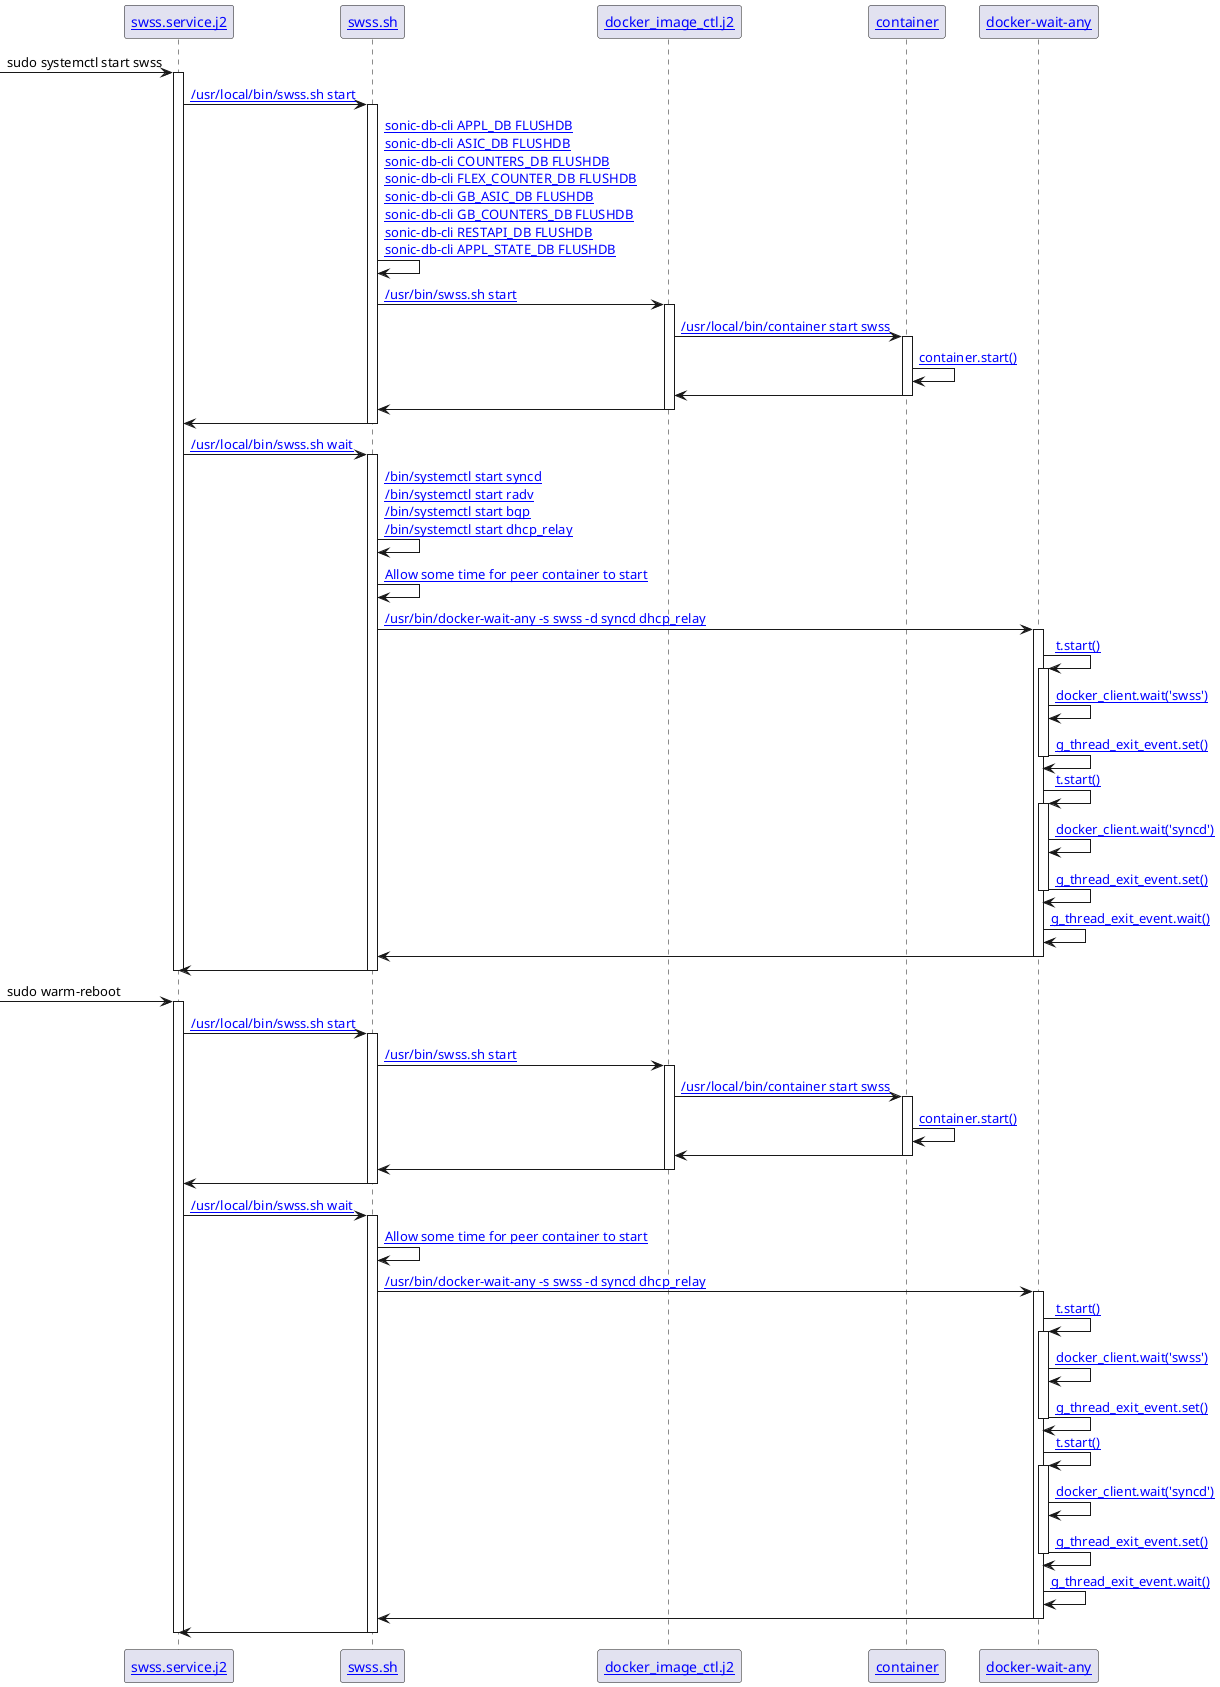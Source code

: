 @startuml
' Online Server: https://www.plantuml.com/plantuml/uml/SyfFKj2rKt3CoKnELR1Io4ZDoSa70000
' Basic examples: https://plantuml.com/sequence-diagram#5e05164bff244555
' Declaring participant: https://plantuml.com/sequence-diagram#5d2ed256d73a7298
' Message to Self: https://plantuml.com/sequence-diagram#f5050860884ddf31
' Lifeline Activation and Destruction: https://plantuml.com/sequence-diagram#5cc0040514e70f7b
' Incoming and outgoing messages: https://plantuml.com/sequence-diagram#05984b1743e67542
' Comments: https://plantuml.com/commons#8413c683b4b27cc3

participant "[[https://github.com/sonic-net/sonic-buildimage/blob/df4312f7ef4b8b808320be3df9c09c84b4a3e423/files/build_templates/per_namespace/swss.service.j2 swss.service.j2]]" as swss.service.j2
participant "[[https://github.com/sonic-net/sonic-buildimage/blob/df4312f7ef4b8b808320be3df9c09c84b4a3e423/files/scripts/swss.sh swss.sh]]" as swss.sh
participant "[[https://github.com/sonic-net/sonic-buildimage/blob/df4312f7ef4b8b808320be3df9c09c84b4a3e423/files/build_templates/docker_image_ctl.j2 docker_image_ctl.j2]]" as docker_image_ctl.j2
participant "[[https://github.com/sonic-net/sonic-buildimage/blob/df4312f7ef4b8b808320be3df9c09c84b4a3e423/src/sonic-ctrmgrd/ctrmgr/container container]]" as container
participant "[[https://github.com/sonic-net/sonic-buildimage/blob/df4312f7ef4b8b808320be3df9c09c84b4a3e423/files/image_config/misc/docker-wait-any docker-wait-any]]" as dockerwaitany

[-> swss.service.j2: sudo systemctl start swss
activate swss.service.j2
swss.service.j2 -> swss.sh: [[https://github.com/sonic-net/sonic-buildimage/blob/df4312f7ef4b8b808320be3df9c09c84b4a3e423/files/build_templates/per_namespace/swss.service.j2#L24 /usr/local/bin/swss.sh start]]
activate swss.sh
swss.sh -> swss.sh: [[https://github.com/sonic-net/sonic-buildimage/blob/df4312f7ef4b8b808320be3df9c09c84b4a3e423/files/scripts/swss.sh#L169-L179 sonic-db-cli APPL_DB FLUSHDB\nsonic-db-cli ASIC_DB FLUSHDB\nsonic-db-cli COUNTERS_DB FLUSHDB\nsonic-db-cli FLEX_COUNTER_DB FLUSHDB\nsonic-db-cli GB_ASIC_DB FLUSHDB\nsonic-db-cli GB_COUNTERS_DB FLUSHDB\nsonic-db-cli RESTAPI_DB FLUSHDB\nsonic-db-cli APPL_STATE_DB FLUSHDB]]
swss.sh -> docker_image_ctl.j2: [[https://github.com/sonic-net/sonic-buildimage/blob/df4312f7ef4b8b808320be3df9c09c84b4a3e423/files/scripts/swss.sh#L186 /usr/bin/swss.sh start]]
activate docker_image_ctl.j2
docker_image_ctl.j2 -> container: [[https://github.com/sonic-net/sonic-buildimage/blob/df4312f7ef4b8b808320be3df9c09c84b4a3e423/files/build_templates/docker_image_ctl.j2#L351 /usr/local/bin/container start swss]]
activate container
container -> container: [[https://github.com/sonic-net/sonic-buildimage/blob/df4312f7ef4b8b808320be3df9c09c84b4a3e423/src/sonic-ctrmgrd/ctrmgr/container#L125 container.start()]]
docker_image_ctl.j2 <- container
deactivate container
swss.sh <- docker_image_ctl.j2
deactivate docker_image_ctl.j2
swss.service.j2 <- swss.sh
deactivate swss.sh
swss.service.j2 -> swss.sh: [[https://github.com/sonic-net/sonic-buildimage/blob/df4312f7ef4b8b808320be3df9c09c84b4a3e423/files/build_templates/per_namespace/swss.service.j2#L25 /usr/local/bin/swss.sh wait]]
activate swss.sh
swss.sh -> swss.sh: [[https://github.com/sonic-net/sonic-buildimage/blob/df4312f7ef4b8b808320be3df9c09c84b4a3e423/files/scripts/swss.sh#L113-L129 /bin/systemctl start syncd\n/bin/systemctl start radv\n/bin/systemctl start bgp\n/bin/systemctl start dhcp_relay]]
swss.sh -> swss.sh: [[https://github.com/sonic-net/sonic-buildimage/blob/df4312f7ef4b8b808320be3df9c09c84b4a3e423/files/scripts/swss.sh#L209-L243 Allow some time for peer container to start]]
swss.sh -> dockerwaitany: [[https://github.com/sonic-net/sonic-buildimage/blob/df4312f7ef4b8b808320be3df9c09c84b4a3e423/files/scripts/swss.sh#L258 /usr/bin/docker-wait-any -s swss -d syncd dhcp_relay]]
activate dockerwaitany
dockerwaitany -> dockerwaitany: [[https://github.com/sonic-net/sonic-buildimage/blob/df4312f7ef4b8b808320be3df9c09c84b4a3e423/files/image_config/misc/docker-wait-any#L100 t.start()]]
activate dockerwaitany
dockerwaitany -> dockerwaitany: [[https://github.com/sonic-net/sonic-buildimage/blob/df4312f7ef4b8b808320be3df9c09c84b4a3e423/files/image_config/misc/docker-wait-any#L52 docker_client.wait('swss')]]
dockerwaitany -> dockerwaitany: [[https://github.com/sonic-net/sonic-buildimage/blob/df4312f7ef4b8b808320be3df9c09c84b4a3e423/files/image_config/misc/docker-wait-any#L63 g_thread_exit_event.set()]]
deactivate dockerwaitany
dockerwaitany -> dockerwaitany: [[https://github.com/sonic-net/sonic-buildimage/blob/df4312f7ef4b8b808320be3df9c09c84b4a3e423/files/image_config/misc/docker-wait-any#L100 t.start()]]
activate dockerwaitany
dockerwaitany -> dockerwaitany: [[https://github.com/sonic-net/sonic-buildimage/blob/df4312f7ef4b8b808320be3df9c09c84b4a3e423/files/image_config/misc/docker-wait-any#L52 docker_client.wait('syncd')]]
dockerwaitany -> dockerwaitany: [[https://github.com/sonic-net/sonic-buildimage/blob/df4312f7ef4b8b808320be3df9c09c84b4a3e423/files/image_config/misc/docker-wait-any#L63 g_thread_exit_event.set()]]
deactivate dockerwaitany
dockerwaitany -> dockerwaitany: [[https://github.com/sonic-net/sonic-buildimage/blob/df4312f7ef4b8b808320be3df9c09c84b4a3e423/files/image_config/misc/docker-wait-any#L104 g_thread_exit_event.wait()]]
swss.sh <- dockerwaitany
deactivate dockerwaitany
swss.service.j2 <- swss.sh
deactivate swss.sh
deactivate swss.service.j2
[-> swss.service.j2: sudo warm-reboot
activate swss.service.j2
swss.service.j2 -> swss.sh: [[https://github.com/sonic-net/sonic-buildimage/blob/df4312f7ef4b8b808320be3df9c09c84b4a3e423/files/build_templates/per_namespace/swss.service.j2#L24 /usr/local/bin/swss.sh start]]
activate swss.sh
swss.sh -> docker_image_ctl.j2: [[https://github.com/sonic-net/sonic-buildimage/blob/df4312f7ef4b8b808320be3df9c09c84b4a3e423/files/scripts/swss.sh#L186 /usr/bin/swss.sh start]]
activate docker_image_ctl.j2
docker_image_ctl.j2 -> container: [[https://github.com/sonic-net/sonic-buildimage/blob/df4312f7ef4b8b808320be3df9c09c84b4a3e423/files/build_templates/docker_image_ctl.j2#L351 /usr/local/bin/container start swss]]
activate container
container -> container: [[https://github.com/sonic-net/sonic-buildimage/blob/df4312f7ef4b8b808320be3df9c09c84b4a3e423/src/sonic-ctrmgrd/ctrmgr/container#L125 container.start()]]
docker_image_ctl.j2 <- container
deactivate container
swss.sh <- docker_image_ctl.j2
deactivate docker_image_ctl.j2
swss.service.j2 <- swss.sh
deactivate swss.sh
swss.service.j2 -> swss.sh: [[https://github.com/sonic-net/sonic-buildimage/blob/df4312f7ef4b8b808320be3df9c09c84b4a3e423/files/build_templates/per_namespace/swss.service.j2#L25 /usr/local/bin/swss.sh wait]]
activate swss.sh
swss.sh -> swss.sh: [[https://github.com/sonic-net/sonic-buildimage/blob/df4312f7ef4b8b808320be3df9c09c84b4a3e423/files/scripts/swss.sh#L209-L243 Allow some time for peer container to start]]
swss.sh -> dockerwaitany: [[https://github.com/sonic-net/sonic-buildimage/blob/df4312f7ef4b8b808320be3df9c09c84b4a3e423/files/scripts/swss.sh#L258 /usr/bin/docker-wait-any -s swss -d syncd dhcp_relay]]
activate dockerwaitany
dockerwaitany -> dockerwaitany: [[https://github.com/sonic-net/sonic-buildimage/blob/df4312f7ef4b8b808320be3df9c09c84b4a3e423/files/image_config/misc/docker-wait-any#L100 t.start()]]
activate dockerwaitany
dockerwaitany -> dockerwaitany: [[https://github.com/sonic-net/sonic-buildimage/blob/df4312f7ef4b8b808320be3df9c09c84b4a3e423/files/image_config/misc/docker-wait-any#L52 docker_client.wait('swss')]]
dockerwaitany -> dockerwaitany: [[https://github.com/sonic-net/sonic-buildimage/blob/df4312f7ef4b8b808320be3df9c09c84b4a3e423/files/image_config/misc/docker-wait-any#L63 g_thread_exit_event.set()]]
deactivate dockerwaitany
dockerwaitany -> dockerwaitany: [[https://github.com/sonic-net/sonic-buildimage/blob/df4312f7ef4b8b808320be3df9c09c84b4a3e423/files/image_config/misc/docker-wait-any#L100 t.start()]]
activate dockerwaitany
dockerwaitany -> dockerwaitany: [[https://github.com/sonic-net/sonic-buildimage/blob/df4312f7ef4b8b808320be3df9c09c84b4a3e423/files/image_config/misc/docker-wait-any#L52 docker_client.wait('syncd')]]
dockerwaitany -> dockerwaitany: [[https://github.com/sonic-net/sonic-buildimage/blob/df4312f7ef4b8b808320be3df9c09c84b4a3e423/files/image_config/misc/docker-wait-any#L63 g_thread_exit_event.set()]]
deactivate dockerwaitany
dockerwaitany -> dockerwaitany: [[https://github.com/sonic-net/sonic-buildimage/blob/df4312f7ef4b8b808320be3df9c09c84b4a3e423/files/image_config/misc/docker-wait-any#L104 g_thread_exit_event.wait()]]
swss.sh <- dockerwaitany
deactivate dockerwaitany
swss.service.j2 <- swss.sh
deactivate swss.sh
deactivate swss.service.j2
@enduml
